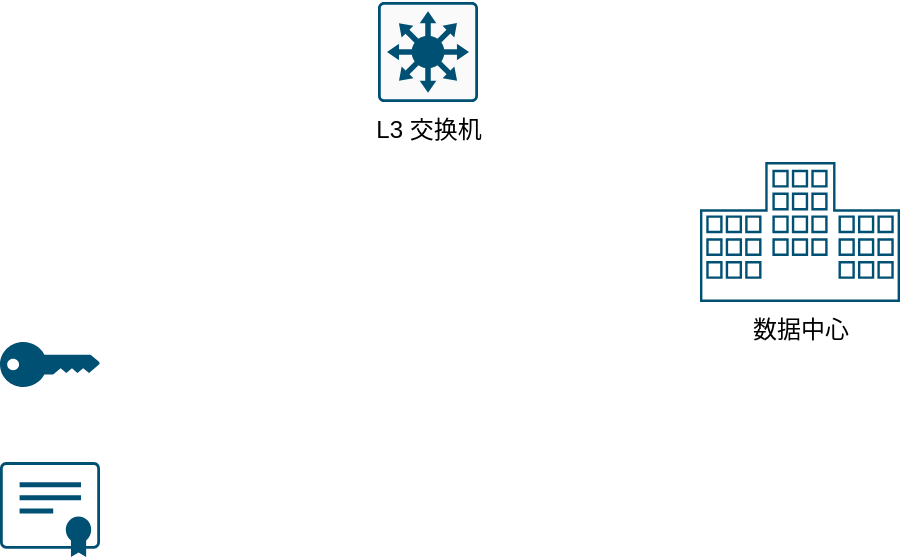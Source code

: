 <mxfile version="21.1.2" type="github">
  <diagram id="AB30I_yTMFRlzNEcaLQ2" name="第 1 页">
    <mxGraphModel dx="1434" dy="798" grid="1" gridSize="10" guides="1" tooltips="1" connect="1" arrows="1" fold="1" page="1" pageScale="1" pageWidth="827" pageHeight="1169" math="0" shadow="0">
      <root>
        <mxCell id="0" />
        <mxCell id="1" parent="0" />
        <mxCell id="T9Iu-840hSe83KmUlXSi-6" value="L3 交换机" style="sketch=0;points=[[0.015,0.015,0],[0.985,0.015,0],[0.985,0.985,0],[0.015,0.985,0],[0.25,0,0],[0.5,0,0],[0.75,0,0],[1,0.25,0],[1,0.5,0],[1,0.75,0],[0.75,1,0],[0.5,1,0],[0.25,1,0],[0,0.75,0],[0,0.5,0],[0,0.25,0]];verticalLabelPosition=bottom;html=1;verticalAlign=top;aspect=fixed;align=center;pointerEvents=1;shape=mxgraph.cisco19.rect;prIcon=l3_switch;fillColor=#FAFAFA;strokeColor=#005073;" vertex="1" parent="1">
          <mxGeometry x="389" y="140" width="50" height="50" as="geometry" />
        </mxCell>
        <mxCell id="T9Iu-840hSe83KmUlXSi-7" value="" style="points=[[0.015,0.015,0],[0.25,0,0],[0.5,0,0],[0.75,0,0],[0.985,0.015,0],[1,0.22,0],[1,0.44,0],[1,0.67,0],[0.985,0.89,0],[0,0.22,0],[0,0.44,0],[0,0.67,0],[0.015,0.89,0],[0.25,0.91,0],[0.5,0.91,0],[0.785,0.955,0]];verticalLabelPosition=bottom;sketch=0;html=1;verticalAlign=top;aspect=fixed;align=center;pointerEvents=1;shape=mxgraph.cisco19.x509_certificate;fillColor=#005073;strokeColor=none;" vertex="1" parent="1">
          <mxGeometry x="200" y="370" width="50" height="47.5" as="geometry" />
        </mxCell>
        <mxCell id="T9Iu-840hSe83KmUlXSi-9" value="" style="points=[[0,0.5,0],[0.24,0,0],[0.5,0.28,0],[0.995,0.475,0],[0.5,0.72,0],[0.24,1,0]];verticalLabelPosition=bottom;sketch=0;html=1;verticalAlign=top;aspect=fixed;align=center;pointerEvents=1;shape=mxgraph.cisco19.key;fillColor=#005073;strokeColor=none;" vertex="1" parent="1">
          <mxGeometry x="200" y="310" width="50" height="22.5" as="geometry" />
        </mxCell>
        <mxCell id="T9Iu-840hSe83KmUlXSi-10" value="数据中心" style="points=[[0.5,0,0],[1,0.34,0],[1,1],[0.75,1,0],[0.5,1,0],[0.25,1,0],[0,1,0],[0,0.34,0],[1,0.67,0],[0,0.67,0],[0.325,0,0],[0.675,0,0]];verticalLabelPosition=bottom;sketch=0;html=1;verticalAlign=top;aspect=fixed;align=center;pointerEvents=1;shape=mxgraph.cisco19.data_center;fillColor=#005073;strokeColor=none;" vertex="1" parent="1">
          <mxGeometry x="550" y="220" width="100" height="70" as="geometry" />
        </mxCell>
      </root>
    </mxGraphModel>
  </diagram>
</mxfile>

